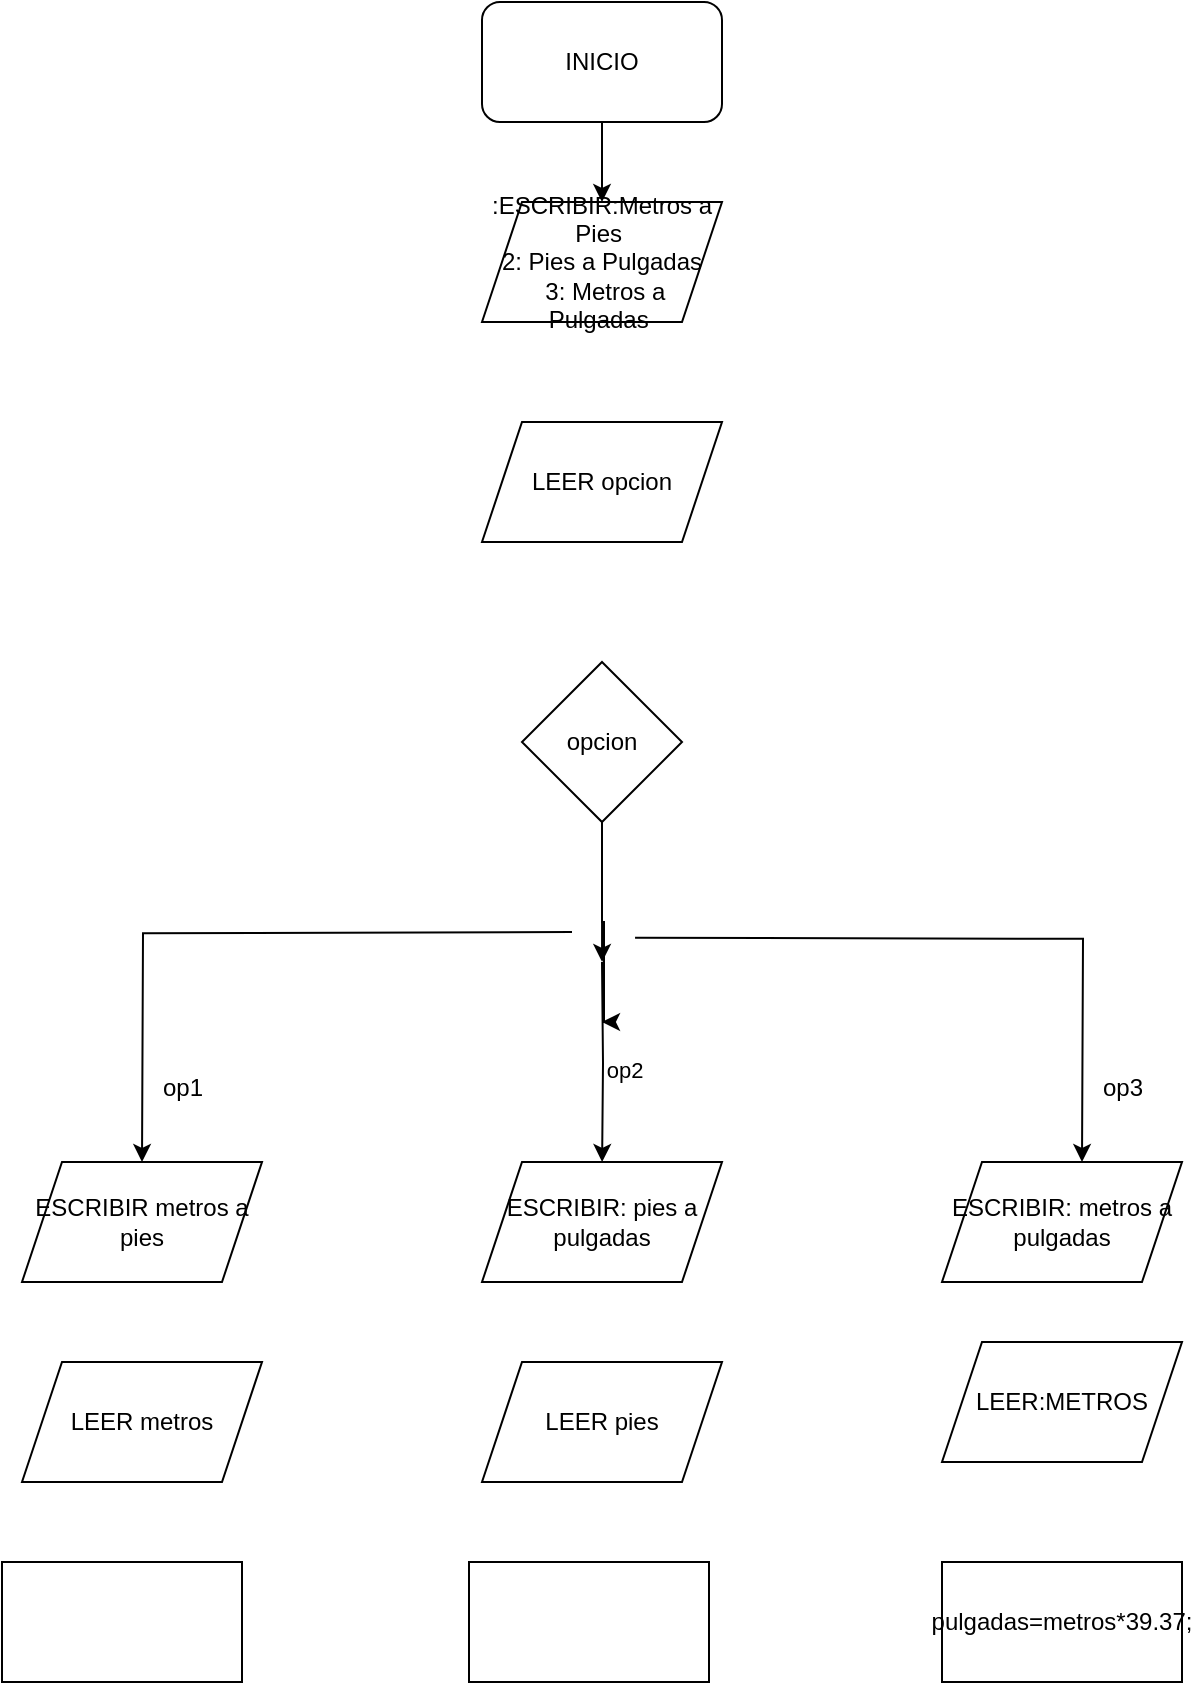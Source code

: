 <mxfile version="21.8.2" type="device">
  <diagram name="Página-1" id="b4wMb9o5UJWhEgCB0x2X">
    <mxGraphModel dx="666" dy="836" grid="1" gridSize="10" guides="1" tooltips="1" connect="1" arrows="1" fold="1" page="1" pageScale="1" pageWidth="827" pageHeight="1169" math="0" shadow="0">
      <root>
        <mxCell id="0" />
        <mxCell id="1" parent="0" />
        <mxCell id="8V_Fvuz6eneKWts8hAFH-17" style="edgeStyle=orthogonalEdgeStyle;rounded=0;orthogonalLoop=1;jettySize=auto;html=1;exitX=0.5;exitY=1;exitDx=0;exitDy=0;entryX=0.5;entryY=0;entryDx=0;entryDy=0;" edge="1" parent="1" source="8V_Fvuz6eneKWts8hAFH-1" target="8V_Fvuz6eneKWts8hAFH-16">
          <mxGeometry relative="1" as="geometry" />
        </mxCell>
        <mxCell id="8V_Fvuz6eneKWts8hAFH-1" value="INICIO" style="rounded=1;whiteSpace=wrap;html=1;" vertex="1" parent="1">
          <mxGeometry x="300" y="20" width="120" height="60" as="geometry" />
        </mxCell>
        <mxCell id="8V_Fvuz6eneKWts8hAFH-16" value="&lt;div&gt;:ESCRIBIR:Metros a Pies&amp;nbsp;&lt;/div&gt;&lt;div&gt;&amp;nbsp;2: Pies a Pulgadas&amp;nbsp;&lt;/div&gt;&lt;div&gt;&amp;nbsp;3: Metros a Pulgadas&amp;nbsp;&lt;/div&gt;" style="shape=parallelogram;perimeter=parallelogramPerimeter;whiteSpace=wrap;html=1;fixedSize=1;" vertex="1" parent="1">
          <mxGeometry x="300" y="120" width="120" height="60" as="geometry" />
        </mxCell>
        <mxCell id="8V_Fvuz6eneKWts8hAFH-18" value="LEER opcion" style="shape=parallelogram;perimeter=parallelogramPerimeter;whiteSpace=wrap;html=1;fixedSize=1;" vertex="1" parent="1">
          <mxGeometry x="300" y="230" width="120" height="60" as="geometry" />
        </mxCell>
        <mxCell id="8V_Fvuz6eneKWts8hAFH-32" style="edgeStyle=orthogonalEdgeStyle;rounded=0;orthogonalLoop=1;jettySize=auto;html=1;exitX=0.5;exitY=1;exitDx=0;exitDy=0;" edge="1" parent="1" source="8V_Fvuz6eneKWts8hAFH-21">
          <mxGeometry relative="1" as="geometry">
            <mxPoint x="360" y="530" as="targetPoint" />
            <Array as="points">
              <mxPoint x="360" y="480" />
              <mxPoint x="361" y="530" />
            </Array>
          </mxGeometry>
        </mxCell>
        <mxCell id="8V_Fvuz6eneKWts8hAFH-33" value="op2" style="edgeLabel;html=1;align=center;verticalAlign=middle;resizable=0;points=[];" vertex="1" connectable="0" parent="8V_Fvuz6eneKWts8hAFH-32">
          <mxGeometry x="0.519" y="-1" relative="1" as="geometry">
            <mxPoint x="11" y="47" as="offset" />
          </mxGeometry>
        </mxCell>
        <mxCell id="8V_Fvuz6eneKWts8hAFH-21" value="opcion" style="rhombus;whiteSpace=wrap;html=1;" vertex="1" parent="1">
          <mxGeometry x="320" y="350" width="80" height="80" as="geometry" />
        </mxCell>
        <mxCell id="8V_Fvuz6eneKWts8hAFH-35" value="" style="edgeStyle=orthogonalEdgeStyle;rounded=0;orthogonalLoop=1;jettySize=auto;html=1;entryX=0.5;entryY=0;entryDx=0;entryDy=0;" edge="1" parent="1">
          <mxGeometry relative="1" as="geometry">
            <mxPoint x="345" y="485.059" as="sourcePoint" />
            <mxPoint x="130" y="600" as="targetPoint" />
          </mxGeometry>
        </mxCell>
        <mxCell id="8V_Fvuz6eneKWts8hAFH-38" value="" style="edgeStyle=orthogonalEdgeStyle;rounded=0;orthogonalLoop=1;jettySize=auto;html=1;" edge="1" parent="1">
          <mxGeometry relative="1" as="geometry">
            <mxPoint x="360" y="500" as="sourcePoint" />
            <mxPoint x="360.059" y="600" as="targetPoint" />
          </mxGeometry>
        </mxCell>
        <mxCell id="8V_Fvuz6eneKWts8hAFH-40" value="" style="edgeStyle=orthogonalEdgeStyle;rounded=0;orthogonalLoop=1;jettySize=auto;html=1;entryX=0.5;entryY=0;entryDx=0;entryDy=0;exitX=1.051;exitY=0.596;exitDx=0;exitDy=0;exitPerimeter=0;" edge="1" parent="1">
          <mxGeometry relative="1" as="geometry">
            <mxPoint x="376.53" y="487.88" as="sourcePoint" />
            <mxPoint x="600" y="600" as="targetPoint" />
          </mxGeometry>
        </mxCell>
        <mxCell id="8V_Fvuz6eneKWts8hAFH-41" value="" style="edgeStyle=orthogonalEdgeStyle;rounded=0;orthogonalLoop=1;jettySize=auto;html=1;" edge="1" parent="1">
          <mxGeometry relative="1" as="geometry">
            <mxPoint x="360" y="470" as="sourcePoint" />
            <mxPoint x="360.059" y="500" as="targetPoint" />
          </mxGeometry>
        </mxCell>
        <mxCell id="8V_Fvuz6eneKWts8hAFH-43" value="op1" style="text;html=1;align=center;verticalAlign=middle;resizable=0;points=[];autosize=1;strokeColor=none;fillColor=none;" vertex="1" parent="1">
          <mxGeometry x="130" y="548" width="40" height="30" as="geometry" />
        </mxCell>
        <mxCell id="8V_Fvuz6eneKWts8hAFH-44" value="op3" style="text;html=1;align=center;verticalAlign=middle;resizable=0;points=[];autosize=1;strokeColor=none;fillColor=none;" vertex="1" parent="1">
          <mxGeometry x="600" y="548" width="40" height="30" as="geometry" />
        </mxCell>
        <mxCell id="8V_Fvuz6eneKWts8hAFH-45" value="ESCRIBIR: metros a pulgadas" style="shape=parallelogram;perimeter=parallelogramPerimeter;whiteSpace=wrap;html=1;fixedSize=1;" vertex="1" parent="1">
          <mxGeometry x="530" y="600" width="120" height="60" as="geometry" />
        </mxCell>
        <mxCell id="8V_Fvuz6eneKWts8hAFH-46" value="ESCRIBIR: pies a pulgadas" style="shape=parallelogram;perimeter=parallelogramPerimeter;whiteSpace=wrap;html=1;fixedSize=1;" vertex="1" parent="1">
          <mxGeometry x="300" y="600" width="120" height="60" as="geometry" />
        </mxCell>
        <mxCell id="8V_Fvuz6eneKWts8hAFH-47" value="ESCRIBIR metros a pies" style="shape=parallelogram;perimeter=parallelogramPerimeter;whiteSpace=wrap;html=1;fixedSize=1;" vertex="1" parent="1">
          <mxGeometry x="70" y="600" width="120" height="60" as="geometry" />
        </mxCell>
        <mxCell id="8V_Fvuz6eneKWts8hAFH-48" value="pulgadas=metros*39.37;" style="rounded=0;whiteSpace=wrap;html=1;" vertex="1" parent="1">
          <mxGeometry x="530" y="800" width="120" height="60" as="geometry" />
        </mxCell>
        <mxCell id="8V_Fvuz6eneKWts8hAFH-49" value="" style="rounded=0;whiteSpace=wrap;html=1;" vertex="1" parent="1">
          <mxGeometry x="293.5" y="800" width="120" height="60" as="geometry" />
        </mxCell>
        <mxCell id="8V_Fvuz6eneKWts8hAFH-50" value="" style="rounded=0;whiteSpace=wrap;html=1;" vertex="1" parent="1">
          <mxGeometry x="60" y="800" width="120" height="60" as="geometry" />
        </mxCell>
        <mxCell id="8V_Fvuz6eneKWts8hAFH-51" value="LEER:METROS" style="shape=parallelogram;perimeter=parallelogramPerimeter;whiteSpace=wrap;html=1;fixedSize=1;" vertex="1" parent="1">
          <mxGeometry x="530" y="690" width="120" height="60" as="geometry" />
        </mxCell>
        <mxCell id="8V_Fvuz6eneKWts8hAFH-52" value="LEER pies" style="shape=parallelogram;perimeter=parallelogramPerimeter;whiteSpace=wrap;html=1;fixedSize=1;" vertex="1" parent="1">
          <mxGeometry x="300" y="700" width="120" height="60" as="geometry" />
        </mxCell>
        <mxCell id="8V_Fvuz6eneKWts8hAFH-53" value="LEER metros" style="shape=parallelogram;perimeter=parallelogramPerimeter;whiteSpace=wrap;html=1;fixedSize=1;" vertex="1" parent="1">
          <mxGeometry x="70" y="700" width="120" height="60" as="geometry" />
        </mxCell>
      </root>
    </mxGraphModel>
  </diagram>
</mxfile>
